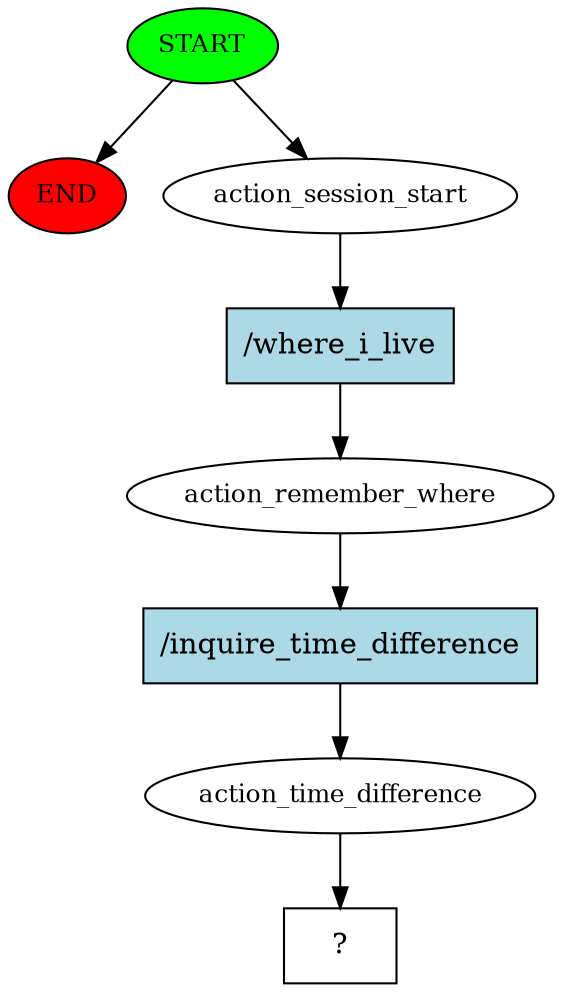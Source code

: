 digraph  {
0 [class="start active", fillcolor=green, fontsize=12, label=START, style=filled];
"-1" [class=end, fillcolor=red, fontsize=12, label=END, style=filled];
1 [class=active, fontsize=12, label=action_session_start];
2 [class=active, fontsize=12, label=action_remember_where];
3 [class=active, fontsize=12, label=action_time_difference];
4 [class="intent dashed active", label="  ?  ", shape=rect];
5 [class="intent active", fillcolor=lightblue, label="/where_i_live", shape=rect, style=filled];
6 [class="intent active", fillcolor=lightblue, label="/inquire_time_difference", shape=rect, style=filled];
0 -> "-1"  [class="", key=NONE, label=""];
0 -> 1  [class=active, key=NONE, label=""];
1 -> 5  [class=active, key=0];
2 -> 6  [class=active, key=0];
3 -> 4  [class=active, key=NONE, label=""];
5 -> 2  [class=active, key=0];
6 -> 3  [class=active, key=0];
}
